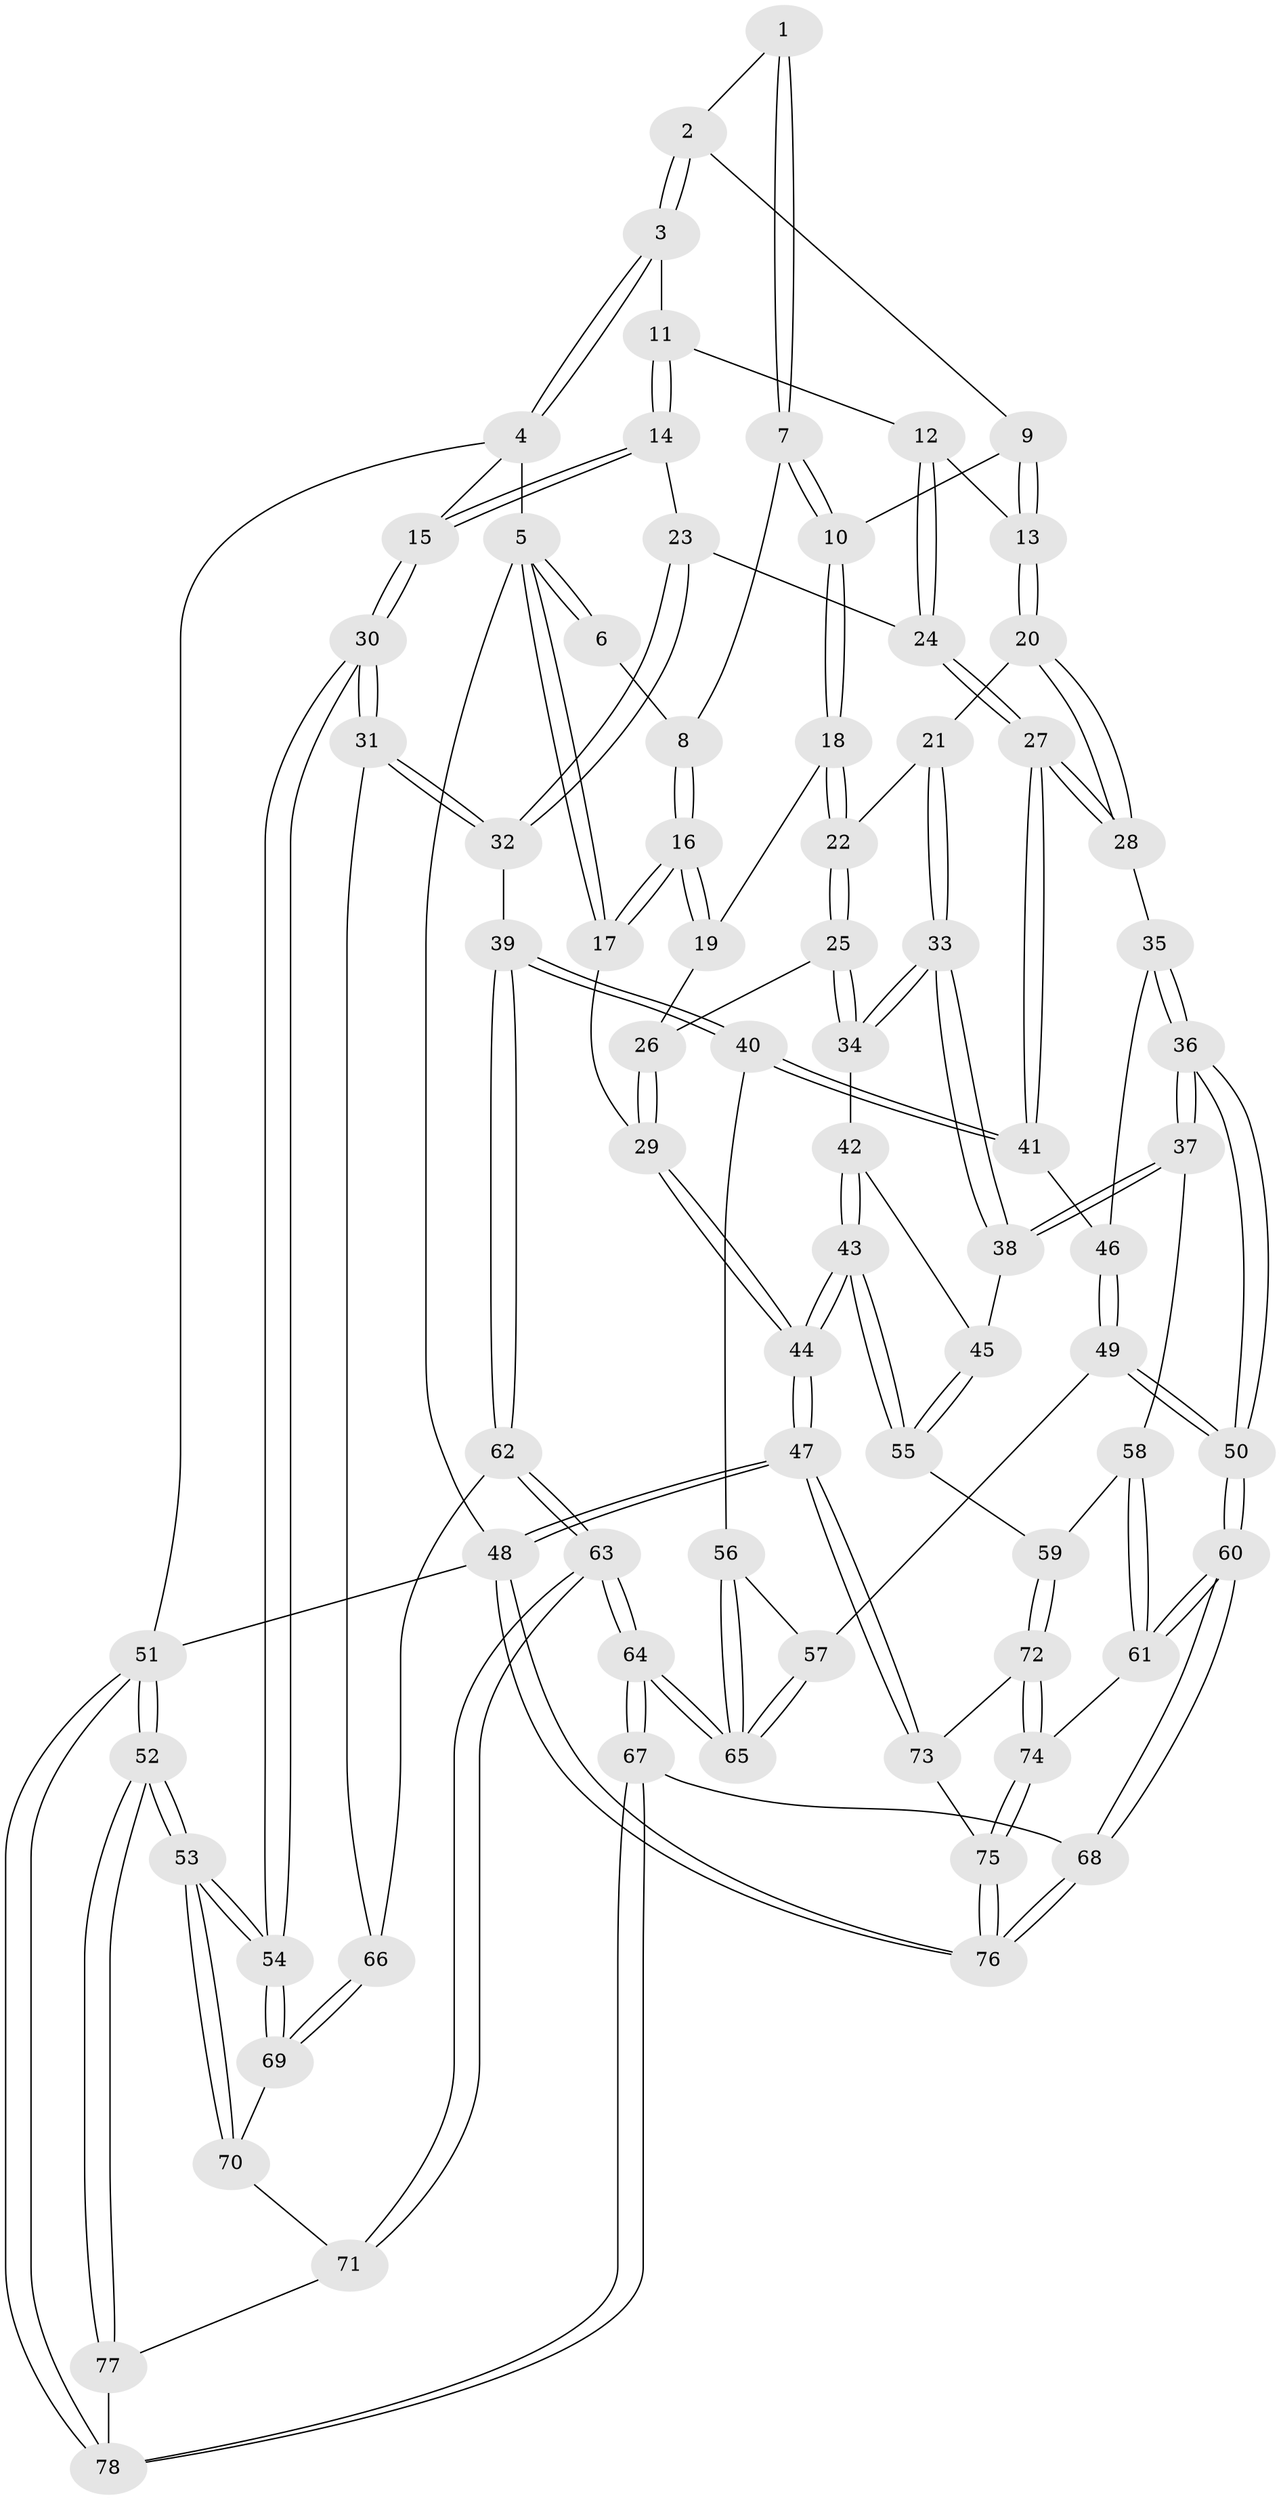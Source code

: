 // Generated by graph-tools (version 1.1) at 2025/00/03/09/25 05:00:54]
// undirected, 78 vertices, 192 edges
graph export_dot {
graph [start="1"]
  node [color=gray90,style=filled];
  1 [pos="+0.2065982233359039+0"];
  2 [pos="+0.5193682924918631+0"];
  3 [pos="+0.6133533849722916+0"];
  4 [pos="+1+0"];
  5 [pos="+0+0"];
  6 [pos="+0.032877358172320605+0"];
  7 [pos="+0.2346448436419451+0.15790614374805215"];
  8 [pos="+0.14184428381733205+0.12410038587055332"];
  9 [pos="+0.3887009012260721+0.06065509777425821"];
  10 [pos="+0.24447536125960548+0.1723120151196767"];
  11 [pos="+0.6170422323947178+0"];
  12 [pos="+0.6142243220637604+0.18013025442353583"];
  13 [pos="+0.467223520771633+0.24874872167545248"];
  14 [pos="+0.8963723381138873+0.21818957734539499"];
  15 [pos="+1+0"];
  16 [pos="+0+0.07733729828658345"];
  17 [pos="+0+0.06289833409387736"];
  18 [pos="+0.24880566094526216+0.20464877321539376"];
  19 [pos="+0.10809120396698974+0.23856797505621644"];
  20 [pos="+0.40275787364210125+0.2985329704113938"];
  21 [pos="+0.3113979563183675+0.278330802975147"];
  22 [pos="+0.277146001070851+0.2557393638925123"];
  23 [pos="+0.8355017892094977+0.27300985000730216"];
  24 [pos="+0.7103431442572683+0.2816263663673474"];
  25 [pos="+0.14060720916196837+0.37599799004103046"];
  26 [pos="+0.0685502072910435+0.33537255312237363"];
  27 [pos="+0.6524107793316272+0.4700691556260623"];
  28 [pos="+0.4683747057260087+0.46554232312538973"];
  29 [pos="+0+0.33564656774790225"];
  30 [pos="+1+0.5280261605988149"];
  31 [pos="+1+0.5216936934211258"];
  32 [pos="+0.9286501596774783+0.45552788054960824"];
  33 [pos="+0.25315097009958637+0.497903069100746"];
  34 [pos="+0.1389348217763182+0.43191726888067655"];
  35 [pos="+0.45794670195184617+0.48034563360805643"];
  36 [pos="+0.3319133772792948+0.5780124851536421"];
  37 [pos="+0.28808694250520284+0.5648898402823623"];
  38 [pos="+0.2824587997004924+0.5611061133642368"];
  39 [pos="+0.7289789064696712+0.5698055269633509"];
  40 [pos="+0.7120434605723321+0.5607532267947336"];
  41 [pos="+0.6871757985521111+0.5264036494406443"];
  42 [pos="+0.11985564145720985+0.4481802130968671"];
  43 [pos="+0+0.5169988664875222"];
  44 [pos="+0+0.5152942231735752"];
  45 [pos="+0.12095022613662343+0.5920536712986154"];
  46 [pos="+0.5126762605871112+0.616620694473676"];
  47 [pos="+0+0.925794503239112"];
  48 [pos="+0+1"];
  49 [pos="+0.5188099327940574+0.6701889863090257"];
  50 [pos="+0.3720528129931169+0.6909175447001856"];
  51 [pos="+1+1"];
  52 [pos="+1+1"];
  53 [pos="+1+1"];
  54 [pos="+1+0.6905950194903281"];
  55 [pos="+0.07765728180222453+0.6235084565406012"];
  56 [pos="+0.6479893432712855+0.6196338708026594"];
  57 [pos="+0.5211348151783834+0.6714510106501085"];
  58 [pos="+0.21331581331302737+0.6779726008215111"];
  59 [pos="+0.09967611395234983+0.6874384615351992"];
  60 [pos="+0.35095312743696044+0.8182175461273391"];
  61 [pos="+0.2344053312929411+0.7705423465262926"];
  62 [pos="+0.7664768124842306+0.6354249000236454"];
  63 [pos="+0.6897560947852188+0.8582770753994444"];
  64 [pos="+0.5934978022452915+0.9156274429797246"];
  65 [pos="+0.5819199470098531+0.8247639011099976"];
  66 [pos="+0.8137848282459244+0.6560257977892241"];
  67 [pos="+0.4705067897624931+1"];
  68 [pos="+0.4423146082874251+1"];
  69 [pos="+0.855334066714254+0.6975127303948404"];
  70 [pos="+0.8741219206403118+0.7836839813108866"];
  71 [pos="+0.773128400189502+0.8623165250469124"];
  72 [pos="+0.0997419139011621+0.7276961147028551"];
  73 [pos="+0.09030024104440613+0.7432014099829674"];
  74 [pos="+0.22016287583203734+0.7711343883121557"];
  75 [pos="+0.12000208453732955+0.8703980038620296"];
  76 [pos="+0.08324563962701956+1"];
  77 [pos="+0.812446058744094+0.8892350420166982"];
  78 [pos="+0.7651834541670243+1"];
  1 -- 2;
  1 -- 7;
  1 -- 7;
  2 -- 3;
  2 -- 3;
  2 -- 9;
  3 -- 4;
  3 -- 4;
  3 -- 11;
  4 -- 5;
  4 -- 15;
  4 -- 51;
  5 -- 6;
  5 -- 6;
  5 -- 17;
  5 -- 17;
  5 -- 48;
  6 -- 8;
  7 -- 8;
  7 -- 10;
  7 -- 10;
  8 -- 16;
  8 -- 16;
  9 -- 10;
  9 -- 13;
  9 -- 13;
  10 -- 18;
  10 -- 18;
  11 -- 12;
  11 -- 14;
  11 -- 14;
  12 -- 13;
  12 -- 24;
  12 -- 24;
  13 -- 20;
  13 -- 20;
  14 -- 15;
  14 -- 15;
  14 -- 23;
  15 -- 30;
  15 -- 30;
  16 -- 17;
  16 -- 17;
  16 -- 19;
  16 -- 19;
  17 -- 29;
  18 -- 19;
  18 -- 22;
  18 -- 22;
  19 -- 26;
  20 -- 21;
  20 -- 28;
  20 -- 28;
  21 -- 22;
  21 -- 33;
  21 -- 33;
  22 -- 25;
  22 -- 25;
  23 -- 24;
  23 -- 32;
  23 -- 32;
  24 -- 27;
  24 -- 27;
  25 -- 26;
  25 -- 34;
  25 -- 34;
  26 -- 29;
  26 -- 29;
  27 -- 28;
  27 -- 28;
  27 -- 41;
  27 -- 41;
  28 -- 35;
  29 -- 44;
  29 -- 44;
  30 -- 31;
  30 -- 31;
  30 -- 54;
  30 -- 54;
  31 -- 32;
  31 -- 32;
  31 -- 66;
  32 -- 39;
  33 -- 34;
  33 -- 34;
  33 -- 38;
  33 -- 38;
  34 -- 42;
  35 -- 36;
  35 -- 36;
  35 -- 46;
  36 -- 37;
  36 -- 37;
  36 -- 50;
  36 -- 50;
  37 -- 38;
  37 -- 38;
  37 -- 58;
  38 -- 45;
  39 -- 40;
  39 -- 40;
  39 -- 62;
  39 -- 62;
  40 -- 41;
  40 -- 41;
  40 -- 56;
  41 -- 46;
  42 -- 43;
  42 -- 43;
  42 -- 45;
  43 -- 44;
  43 -- 44;
  43 -- 55;
  43 -- 55;
  44 -- 47;
  44 -- 47;
  45 -- 55;
  45 -- 55;
  46 -- 49;
  46 -- 49;
  47 -- 48;
  47 -- 48;
  47 -- 73;
  47 -- 73;
  48 -- 76;
  48 -- 76;
  48 -- 51;
  49 -- 50;
  49 -- 50;
  49 -- 57;
  50 -- 60;
  50 -- 60;
  51 -- 52;
  51 -- 52;
  51 -- 78;
  51 -- 78;
  52 -- 53;
  52 -- 53;
  52 -- 77;
  52 -- 77;
  53 -- 54;
  53 -- 54;
  53 -- 70;
  53 -- 70;
  54 -- 69;
  54 -- 69;
  55 -- 59;
  56 -- 57;
  56 -- 65;
  56 -- 65;
  57 -- 65;
  57 -- 65;
  58 -- 59;
  58 -- 61;
  58 -- 61;
  59 -- 72;
  59 -- 72;
  60 -- 61;
  60 -- 61;
  60 -- 68;
  60 -- 68;
  61 -- 74;
  62 -- 63;
  62 -- 63;
  62 -- 66;
  63 -- 64;
  63 -- 64;
  63 -- 71;
  63 -- 71;
  64 -- 65;
  64 -- 65;
  64 -- 67;
  64 -- 67;
  66 -- 69;
  66 -- 69;
  67 -- 68;
  67 -- 78;
  67 -- 78;
  68 -- 76;
  68 -- 76;
  69 -- 70;
  70 -- 71;
  71 -- 77;
  72 -- 73;
  72 -- 74;
  72 -- 74;
  73 -- 75;
  74 -- 75;
  74 -- 75;
  75 -- 76;
  75 -- 76;
  77 -- 78;
}
